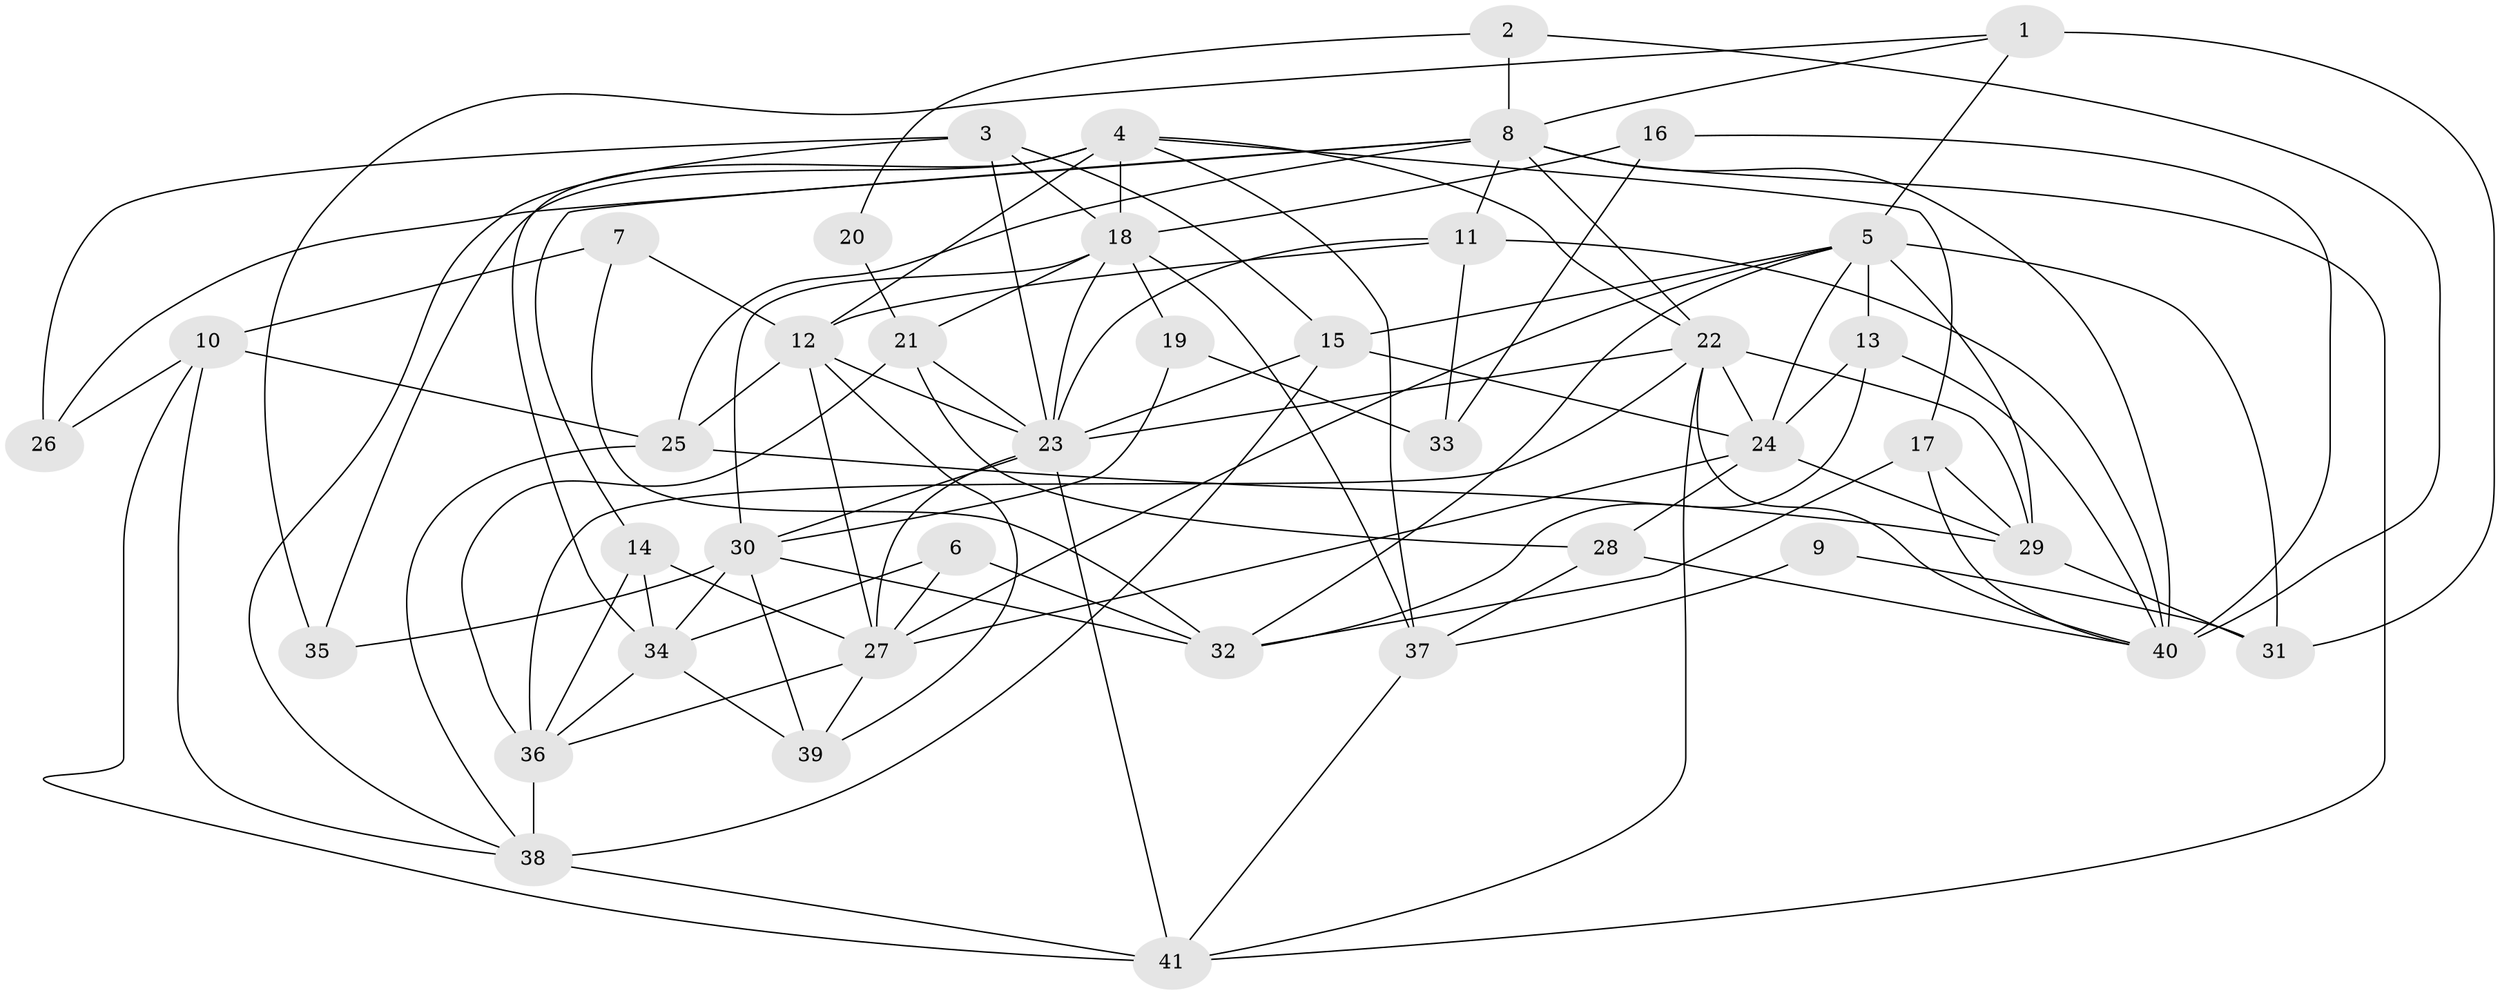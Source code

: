 // original degree distribution, {2: 0.12345679012345678, 5: 0.24691358024691357, 3: 0.2716049382716049, 4: 0.24691358024691357, 6: 0.06172839506172839, 7: 0.04938271604938271}
// Generated by graph-tools (version 1.1) at 2025/01/03/09/25 03:01:59]
// undirected, 41 vertices, 107 edges
graph export_dot {
graph [start="1"]
  node [color=gray90,style=filled];
  1;
  2;
  3;
  4;
  5;
  6;
  7;
  8;
  9;
  10;
  11;
  12;
  13;
  14;
  15;
  16;
  17;
  18;
  19;
  20;
  21;
  22;
  23;
  24;
  25;
  26;
  27;
  28;
  29;
  30;
  31;
  32;
  33;
  34;
  35;
  36;
  37;
  38;
  39;
  40;
  41;
  1 -- 5 [weight=1.0];
  1 -- 8 [weight=1.0];
  1 -- 31 [weight=1.0];
  1 -- 35 [weight=1.0];
  2 -- 8 [weight=1.0];
  2 -- 20 [weight=1.0];
  2 -- 40 [weight=1.0];
  3 -- 15 [weight=1.0];
  3 -- 18 [weight=1.0];
  3 -- 23 [weight=1.0];
  3 -- 26 [weight=1.0];
  3 -- 38 [weight=1.0];
  4 -- 12 [weight=1.0];
  4 -- 17 [weight=1.0];
  4 -- 18 [weight=1.0];
  4 -- 22 [weight=1.0];
  4 -- 34 [weight=1.0];
  4 -- 35 [weight=1.0];
  4 -- 37 [weight=1.0];
  5 -- 13 [weight=1.0];
  5 -- 15 [weight=1.0];
  5 -- 24 [weight=1.0];
  5 -- 27 [weight=1.0];
  5 -- 29 [weight=1.0];
  5 -- 31 [weight=2.0];
  5 -- 32 [weight=1.0];
  6 -- 27 [weight=2.0];
  6 -- 32 [weight=2.0];
  6 -- 34 [weight=1.0];
  7 -- 10 [weight=1.0];
  7 -- 12 [weight=1.0];
  7 -- 32 [weight=1.0];
  8 -- 11 [weight=1.0];
  8 -- 14 [weight=1.0];
  8 -- 22 [weight=1.0];
  8 -- 25 [weight=1.0];
  8 -- 26 [weight=1.0];
  8 -- 40 [weight=1.0];
  8 -- 41 [weight=1.0];
  9 -- 31 [weight=1.0];
  9 -- 37 [weight=1.0];
  10 -- 25 [weight=1.0];
  10 -- 26 [weight=1.0];
  10 -- 38 [weight=1.0];
  10 -- 41 [weight=1.0];
  11 -- 12 [weight=1.0];
  11 -- 23 [weight=1.0];
  11 -- 33 [weight=2.0];
  11 -- 40 [weight=2.0];
  12 -- 23 [weight=1.0];
  12 -- 25 [weight=1.0];
  12 -- 27 [weight=1.0];
  12 -- 39 [weight=1.0];
  13 -- 24 [weight=1.0];
  13 -- 32 [weight=1.0];
  13 -- 40 [weight=1.0];
  14 -- 27 [weight=1.0];
  14 -- 34 [weight=1.0];
  14 -- 36 [weight=1.0];
  15 -- 23 [weight=1.0];
  15 -- 24 [weight=1.0];
  15 -- 38 [weight=1.0];
  16 -- 18 [weight=1.0];
  16 -- 33 [weight=1.0];
  16 -- 40 [weight=1.0];
  17 -- 29 [weight=1.0];
  17 -- 32 [weight=1.0];
  17 -- 40 [weight=1.0];
  18 -- 19 [weight=1.0];
  18 -- 21 [weight=2.0];
  18 -- 23 [weight=1.0];
  18 -- 30 [weight=1.0];
  18 -- 37 [weight=1.0];
  19 -- 30 [weight=1.0];
  19 -- 33 [weight=1.0];
  20 -- 21 [weight=2.0];
  21 -- 23 [weight=2.0];
  21 -- 28 [weight=1.0];
  21 -- 36 [weight=1.0];
  22 -- 23 [weight=1.0];
  22 -- 24 [weight=1.0];
  22 -- 29 [weight=2.0];
  22 -- 36 [weight=1.0];
  22 -- 40 [weight=1.0];
  22 -- 41 [weight=1.0];
  23 -- 27 [weight=1.0];
  23 -- 30 [weight=1.0];
  23 -- 41 [weight=1.0];
  24 -- 27 [weight=1.0];
  24 -- 28 [weight=1.0];
  24 -- 29 [weight=2.0];
  25 -- 29 [weight=1.0];
  25 -- 38 [weight=1.0];
  27 -- 36 [weight=1.0];
  27 -- 39 [weight=1.0];
  28 -- 37 [weight=1.0];
  28 -- 40 [weight=1.0];
  29 -- 31 [weight=1.0];
  30 -- 32 [weight=2.0];
  30 -- 34 [weight=1.0];
  30 -- 35 [weight=1.0];
  30 -- 39 [weight=1.0];
  34 -- 36 [weight=1.0];
  34 -- 39 [weight=1.0];
  36 -- 38 [weight=2.0];
  37 -- 41 [weight=1.0];
  38 -- 41 [weight=1.0];
}

